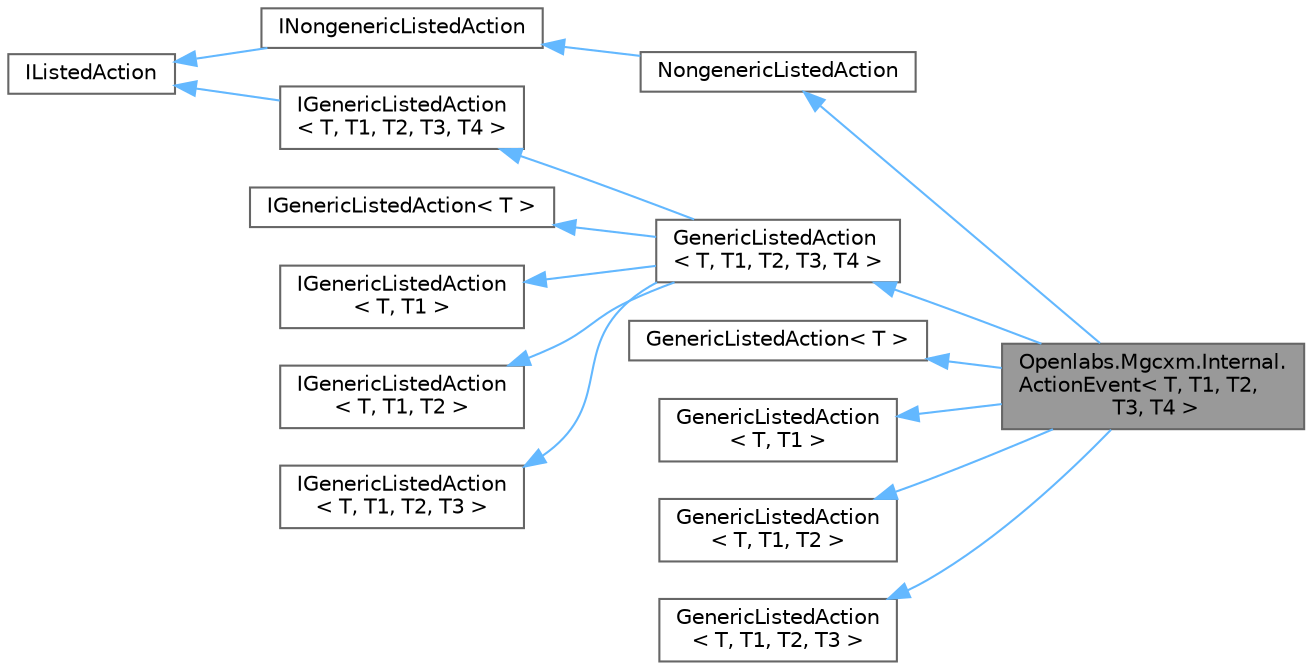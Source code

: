 digraph "Openlabs.Mgcxm.Internal.ActionEvent&lt; T, T1, T2, T3, T4 &gt;"
{
 // LATEX_PDF_SIZE
  bgcolor="transparent";
  edge [fontname=Helvetica,fontsize=10,labelfontname=Helvetica,labelfontsize=10];
  node [fontname=Helvetica,fontsize=10,shape=box,height=0.2,width=0.4];
  rankdir="LR";
  Node1 [id="Node000001",label="Openlabs.Mgcxm.Internal.\lActionEvent\< T, T1, T2,\l T3, T4 \>",height=0.2,width=0.4,color="gray40", fillcolor="grey60", style="filled", fontcolor="black",tooltip=" "];
  Node2 -> Node1 [id="edge15_Node000001_Node000002",dir="back",color="steelblue1",style="solid",tooltip=" "];
  Node2 [id="Node000002",label="NongenericListedAction",height=0.2,width=0.4,color="gray40", fillcolor="white", style="filled",URL="$class_openlabs_1_1_mgcxm_1_1_internal_1_1_nongeneric_listed_action.html",tooltip=" "];
  Node3 -> Node2 [id="edge16_Node000002_Node000003",dir="back",color="steelblue1",style="solid",tooltip=" "];
  Node3 [id="Node000003",label="INongenericListedAction",height=0.2,width=0.4,color="gray40", fillcolor="white", style="filled",URL="$interface_openlabs_1_1_mgcxm_1_1_internal_1_1_i_nongeneric_listed_action.html",tooltip=" "];
  Node4 -> Node3 [id="edge17_Node000003_Node000004",dir="back",color="steelblue1",style="solid",tooltip=" "];
  Node4 [id="Node000004",label="IListedAction",height=0.2,width=0.4,color="gray40", fillcolor="white", style="filled",URL="$interface_openlabs_1_1_mgcxm_1_1_internal_1_1_i_listed_action.html",tooltip=" "];
  Node5 -> Node1 [id="edge18_Node000001_Node000005",dir="back",color="steelblue1",style="solid",tooltip=" "];
  Node5 [id="Node000005",label="GenericListedAction\< T \>",height=0.2,width=0.4,color="gray40", fillcolor="white", style="filled",URL="$class_openlabs_1_1_mgcxm_1_1_internal_1_1_generic_listed_action.html",tooltip=" "];
  Node6 -> Node1 [id="edge19_Node000001_Node000006",dir="back",color="steelblue1",style="solid",tooltip=" "];
  Node6 [id="Node000006",label="GenericListedAction\l\< T, T1 \>",height=0.2,width=0.4,color="gray40", fillcolor="white", style="filled",URL="$class_openlabs_1_1_mgcxm_1_1_internal_1_1_generic_listed_action.html",tooltip=" "];
  Node7 -> Node1 [id="edge20_Node000001_Node000007",dir="back",color="steelblue1",style="solid",tooltip=" "];
  Node7 [id="Node000007",label="GenericListedAction\l\< T, T1, T2 \>",height=0.2,width=0.4,color="gray40", fillcolor="white", style="filled",URL="$class_openlabs_1_1_mgcxm_1_1_internal_1_1_generic_listed_action.html",tooltip=" "];
  Node8 -> Node1 [id="edge21_Node000001_Node000008",dir="back",color="steelblue1",style="solid",tooltip=" "];
  Node8 [id="Node000008",label="GenericListedAction\l\< T, T1, T2, T3 \>",height=0.2,width=0.4,color="gray40", fillcolor="white", style="filled",URL="$class_openlabs_1_1_mgcxm_1_1_internal_1_1_generic_listed_action.html",tooltip=" "];
  Node9 -> Node1 [id="edge22_Node000001_Node000009",dir="back",color="steelblue1",style="solid",tooltip=" "];
  Node9 [id="Node000009",label="GenericListedAction\l\< T, T1, T2, T3, T4 \>",height=0.2,width=0.4,color="gray40", fillcolor="white", style="filled",URL="$class_openlabs_1_1_mgcxm_1_1_internal_1_1_generic_listed_action.html",tooltip=" "];
  Node10 -> Node9 [id="edge23_Node000009_Node000010",dir="back",color="steelblue1",style="solid",tooltip=" "];
  Node10 [id="Node000010",label="IGenericListedAction\< T \>",height=0.2,width=0.4,color="gray40", fillcolor="white", style="filled",URL="$interface_openlabs_1_1_mgcxm_1_1_internal_1_1_i_generic_listed_action.html",tooltip=" "];
  Node11 -> Node9 [id="edge24_Node000009_Node000011",dir="back",color="steelblue1",style="solid",tooltip=" "];
  Node11 [id="Node000011",label="IGenericListedAction\l\< T, T1 \>",height=0.2,width=0.4,color="gray40", fillcolor="white", style="filled",URL="$interface_openlabs_1_1_mgcxm_1_1_internal_1_1_i_generic_listed_action.html",tooltip=" "];
  Node12 -> Node9 [id="edge25_Node000009_Node000012",dir="back",color="steelblue1",style="solid",tooltip=" "];
  Node12 [id="Node000012",label="IGenericListedAction\l\< T, T1, T2 \>",height=0.2,width=0.4,color="gray40", fillcolor="white", style="filled",URL="$interface_openlabs_1_1_mgcxm_1_1_internal_1_1_i_generic_listed_action.html",tooltip=" "];
  Node13 -> Node9 [id="edge26_Node000009_Node000013",dir="back",color="steelblue1",style="solid",tooltip=" "];
  Node13 [id="Node000013",label="IGenericListedAction\l\< T, T1, T2, T3 \>",height=0.2,width=0.4,color="gray40", fillcolor="white", style="filled",URL="$interface_openlabs_1_1_mgcxm_1_1_internal_1_1_i_generic_listed_action.html",tooltip=" "];
  Node14 -> Node9 [id="edge27_Node000009_Node000014",dir="back",color="steelblue1",style="solid",tooltip=" "];
  Node14 [id="Node000014",label="IGenericListedAction\l\< T, T1, T2, T3, T4 \>",height=0.2,width=0.4,color="gray40", fillcolor="white", style="filled",URL="$interface_openlabs_1_1_mgcxm_1_1_internal_1_1_i_generic_listed_action.html",tooltip=" "];
  Node4 -> Node14 [id="edge28_Node000014_Node000004",dir="back",color="steelblue1",style="solid",tooltip=" "];
}
